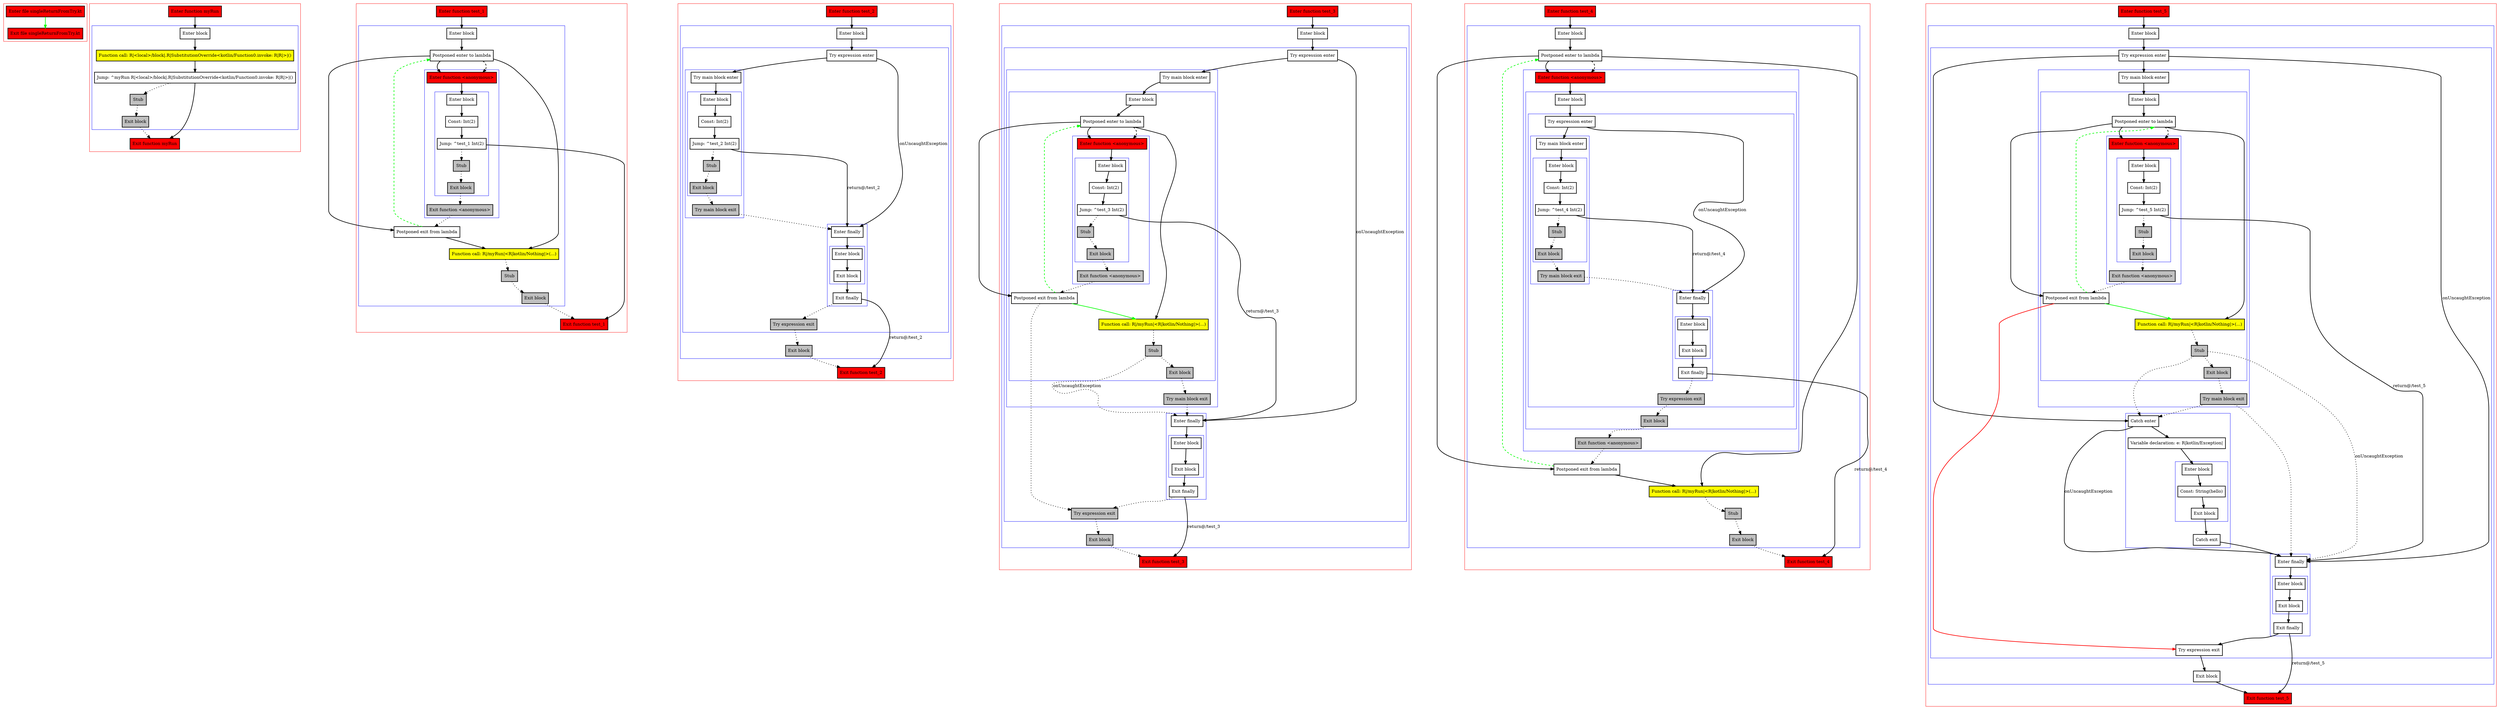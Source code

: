 digraph singleReturnFromTry_kt {
    graph [nodesep=3]
    node [shape=box penwidth=2]
    edge [penwidth=2]

    subgraph cluster_0 {
        color=red
        0 [label="Enter file singleReturnFromTry.kt" style="filled" fillcolor=red];
        1 [label="Exit file singleReturnFromTry.kt" style="filled" fillcolor=red];
    }
    0 -> {1} [color=green];

    subgraph cluster_1 {
        color=red
        2 [label="Enter function myRun" style="filled" fillcolor=red];
        subgraph cluster_2 {
            color=blue
            3 [label="Enter block"];
            4 [label="Function call: R|<local>/block|.R|SubstitutionOverride<kotlin/Function0.invoke: R|R|>|()" style="filled" fillcolor=yellow];
            5 [label="Jump: ^myRun R|<local>/block|.R|SubstitutionOverride<kotlin/Function0.invoke: R|R|>|()"];
            6 [label="Stub" style="filled" fillcolor=gray];
            7 [label="Exit block" style="filled" fillcolor=gray];
        }
        8 [label="Exit function myRun" style="filled" fillcolor=red];
    }
    2 -> {3};
    3 -> {4};
    4 -> {5};
    5 -> {8};
    5 -> {6} [style=dotted];
    6 -> {7} [style=dotted];
    7 -> {8} [style=dotted];

    subgraph cluster_3 {
        color=red
        9 [label="Enter function test_1" style="filled" fillcolor=red];
        subgraph cluster_4 {
            color=blue
            10 [label="Enter block"];
            11 [label="Postponed enter to lambda"];
            subgraph cluster_5 {
                color=blue
                12 [label="Enter function <anonymous>" style="filled" fillcolor=red];
                subgraph cluster_6 {
                    color=blue
                    13 [label="Enter block"];
                    14 [label="Const: Int(2)"];
                    15 [label="Jump: ^test_1 Int(2)"];
                    16 [label="Stub" style="filled" fillcolor=gray];
                    17 [label="Exit block" style="filled" fillcolor=gray];
                }
                18 [label="Exit function <anonymous>" style="filled" fillcolor=gray];
            }
            19 [label="Postponed exit from lambda"];
            20 [label="Function call: R|/myRun|<R|kotlin/Nothing|>(...)" style="filled" fillcolor=yellow];
            21 [label="Stub" style="filled" fillcolor=gray];
            22 [label="Exit block" style="filled" fillcolor=gray];
        }
        23 [label="Exit function test_1" style="filled" fillcolor=red];
    }
    9 -> {10};
    10 -> {11};
    11 -> {12 19 20};
    11 -> {12} [style=dashed];
    12 -> {13};
    13 -> {14};
    14 -> {15};
    15 -> {23};
    15 -> {16} [style=dotted];
    16 -> {17} [style=dotted];
    17 -> {18} [style=dotted];
    18 -> {19} [style=dotted];
    19 -> {20};
    19 -> {11} [color=green style=dashed];
    20 -> {21} [style=dotted];
    21 -> {22} [style=dotted];
    22 -> {23} [style=dotted];

    subgraph cluster_7 {
        color=red
        24 [label="Enter function test_2" style="filled" fillcolor=red];
        subgraph cluster_8 {
            color=blue
            25 [label="Enter block"];
            subgraph cluster_9 {
                color=blue
                26 [label="Try expression enter"];
                subgraph cluster_10 {
                    color=blue
                    27 [label="Try main block enter"];
                    subgraph cluster_11 {
                        color=blue
                        28 [label="Enter block"];
                        29 [label="Const: Int(2)"];
                        30 [label="Jump: ^test_2 Int(2)"];
                        31 [label="Stub" style="filled" fillcolor=gray];
                        32 [label="Exit block" style="filled" fillcolor=gray];
                    }
                    33 [label="Try main block exit" style="filled" fillcolor=gray];
                }
                subgraph cluster_12 {
                    color=blue
                    34 [label="Enter finally"];
                    subgraph cluster_13 {
                        color=blue
                        35 [label="Enter block"];
                        36 [label="Exit block"];
                    }
                    37 [label="Exit finally"];
                }
                38 [label="Try expression exit" style="filled" fillcolor=gray];
            }
            39 [label="Exit block" style="filled" fillcolor=gray];
        }
        40 [label="Exit function test_2" style="filled" fillcolor=red];
    }
    24 -> {25};
    25 -> {26};
    26 -> {27};
    26 -> {34} [label="onUncaughtException"];
    27 -> {28};
    28 -> {29};
    29 -> {30};
    30 -> {34} [label="return@/test_2"];
    30 -> {31} [style=dotted];
    31 -> {32} [style=dotted];
    32 -> {33} [style=dotted];
    33 -> {34} [style=dotted];
    34 -> {35};
    35 -> {36};
    36 -> {37};
    37 -> {40} [label="return@/test_2"];
    37 -> {38} [style=dotted];
    38 -> {39} [style=dotted];
    39 -> {40} [style=dotted];

    subgraph cluster_14 {
        color=red
        41 [label="Enter function test_3" style="filled" fillcolor=red];
        subgraph cluster_15 {
            color=blue
            42 [label="Enter block"];
            subgraph cluster_16 {
                color=blue
                43 [label="Try expression enter"];
                subgraph cluster_17 {
                    color=blue
                    44 [label="Try main block enter"];
                    subgraph cluster_18 {
                        color=blue
                        45 [label="Enter block"];
                        46 [label="Postponed enter to lambda"];
                        subgraph cluster_19 {
                            color=blue
                            47 [label="Enter function <anonymous>" style="filled" fillcolor=red];
                            subgraph cluster_20 {
                                color=blue
                                48 [label="Enter block"];
                                49 [label="Const: Int(2)"];
                                50 [label="Jump: ^test_3 Int(2)"];
                                51 [label="Stub" style="filled" fillcolor=gray];
                                52 [label="Exit block" style="filled" fillcolor=gray];
                            }
                            53 [label="Exit function <anonymous>" style="filled" fillcolor=gray];
                        }
                        54 [label="Postponed exit from lambda"];
                        55 [label="Function call: R|/myRun|<R|kotlin/Nothing|>(...)" style="filled" fillcolor=yellow];
                        56 [label="Stub" style="filled" fillcolor=gray];
                        57 [label="Exit block" style="filled" fillcolor=gray];
                    }
                    58 [label="Try main block exit" style="filled" fillcolor=gray];
                }
                subgraph cluster_21 {
                    color=blue
                    59 [label="Enter finally"];
                    subgraph cluster_22 {
                        color=blue
                        60 [label="Enter block"];
                        61 [label="Exit block"];
                    }
                    62 [label="Exit finally"];
                }
                63 [label="Try expression exit" style="filled" fillcolor=gray];
            }
            64 [label="Exit block" style="filled" fillcolor=gray];
        }
        65 [label="Exit function test_3" style="filled" fillcolor=red];
    }
    41 -> {42};
    42 -> {43};
    43 -> {44};
    43 -> {59} [label="onUncaughtException"];
    44 -> {45};
    45 -> {46};
    46 -> {47 54 55};
    46 -> {47} [style=dashed];
    47 -> {48};
    48 -> {49};
    49 -> {50};
    50 -> {59} [label="return@/test_3"];
    50 -> {51} [style=dotted];
    51 -> {52} [style=dotted];
    52 -> {53} [style=dotted];
    53 -> {54} [style=dotted];
    54 -> {46} [color=green style=dashed];
    54 -> {55} [color=green];
    54 -> {63} [style=dotted];
    55 -> {56} [style=dotted];
    56 -> {59} [style=dotted label="onUncaughtException"];
    56 -> {57} [style=dotted];
    57 -> {58} [style=dotted];
    58 -> {59} [style=dotted];
    59 -> {60};
    60 -> {61};
    61 -> {62};
    62 -> {65} [label="return@/test_3"];
    62 -> {63} [style=dotted];
    63 -> {64} [style=dotted];
    64 -> {65} [style=dotted];

    subgraph cluster_23 {
        color=red
        66 [label="Enter function test_4" style="filled" fillcolor=red];
        subgraph cluster_24 {
            color=blue
            67 [label="Enter block"];
            68 [label="Postponed enter to lambda"];
            subgraph cluster_25 {
                color=blue
                69 [label="Enter function <anonymous>" style="filled" fillcolor=red];
                subgraph cluster_26 {
                    color=blue
                    70 [label="Enter block"];
                    subgraph cluster_27 {
                        color=blue
                        71 [label="Try expression enter"];
                        subgraph cluster_28 {
                            color=blue
                            72 [label="Try main block enter"];
                            subgraph cluster_29 {
                                color=blue
                                73 [label="Enter block"];
                                74 [label="Const: Int(2)"];
                                75 [label="Jump: ^test_4 Int(2)"];
                                76 [label="Stub" style="filled" fillcolor=gray];
                                77 [label="Exit block" style="filled" fillcolor=gray];
                            }
                            78 [label="Try main block exit" style="filled" fillcolor=gray];
                        }
                        subgraph cluster_30 {
                            color=blue
                            79 [label="Enter finally"];
                            subgraph cluster_31 {
                                color=blue
                                80 [label="Enter block"];
                                81 [label="Exit block"];
                            }
                            82 [label="Exit finally"];
                        }
                        83 [label="Try expression exit" style="filled" fillcolor=gray];
                    }
                    84 [label="Exit block" style="filled" fillcolor=gray];
                }
                85 [label="Exit function <anonymous>" style="filled" fillcolor=gray];
            }
            86 [label="Postponed exit from lambda"];
            87 [label="Function call: R|/myRun|<R|kotlin/Nothing|>(...)" style="filled" fillcolor=yellow];
            88 [label="Stub" style="filled" fillcolor=gray];
            89 [label="Exit block" style="filled" fillcolor=gray];
        }
        90 [label="Exit function test_4" style="filled" fillcolor=red];
    }
    66 -> {67};
    67 -> {68};
    68 -> {69 86 87};
    68 -> {69} [style=dashed];
    69 -> {70};
    70 -> {71};
    71 -> {72};
    71 -> {79} [label="onUncaughtException"];
    72 -> {73};
    73 -> {74};
    74 -> {75};
    75 -> {79} [label="return@/test_4"];
    75 -> {76} [style=dotted];
    76 -> {77} [style=dotted];
    77 -> {78} [style=dotted];
    78 -> {79} [style=dotted];
    79 -> {80};
    80 -> {81};
    81 -> {82};
    82 -> {90} [label="return@/test_4"];
    82 -> {83} [style=dotted];
    83 -> {84} [style=dotted];
    84 -> {85} [style=dotted];
    85 -> {86} [style=dotted];
    86 -> {87};
    86 -> {68} [color=green style=dashed];
    87 -> {88} [style=dotted];
    88 -> {89} [style=dotted];
    89 -> {90} [style=dotted];

    subgraph cluster_32 {
        color=red
        91 [label="Enter function test_5" style="filled" fillcolor=red];
        subgraph cluster_33 {
            color=blue
            92 [label="Enter block"];
            subgraph cluster_34 {
                color=blue
                93 [label="Try expression enter"];
                subgraph cluster_35 {
                    color=blue
                    94 [label="Try main block enter"];
                    subgraph cluster_36 {
                        color=blue
                        95 [label="Enter block"];
                        96 [label="Postponed enter to lambda"];
                        subgraph cluster_37 {
                            color=blue
                            97 [label="Enter function <anonymous>" style="filled" fillcolor=red];
                            subgraph cluster_38 {
                                color=blue
                                98 [label="Enter block"];
                                99 [label="Const: Int(2)"];
                                100 [label="Jump: ^test_5 Int(2)"];
                                101 [label="Stub" style="filled" fillcolor=gray];
                                102 [label="Exit block" style="filled" fillcolor=gray];
                            }
                            103 [label="Exit function <anonymous>" style="filled" fillcolor=gray];
                        }
                        104 [label="Postponed exit from lambda"];
                        105 [label="Function call: R|/myRun|<R|kotlin/Nothing|>(...)" style="filled" fillcolor=yellow];
                        106 [label="Stub" style="filled" fillcolor=gray];
                        107 [label="Exit block" style="filled" fillcolor=gray];
                    }
                    108 [label="Try main block exit" style="filled" fillcolor=gray];
                }
                subgraph cluster_39 {
                    color=blue
                    109 [label="Catch enter"];
                    110 [label="Variable declaration: e: R|kotlin/Exception|"];
                    subgraph cluster_40 {
                        color=blue
                        111 [label="Enter block"];
                        112 [label="Const: String(hello)"];
                        113 [label="Exit block"];
                    }
                    114 [label="Catch exit"];
                }
                subgraph cluster_41 {
                    color=blue
                    115 [label="Enter finally"];
                    subgraph cluster_42 {
                        color=blue
                        116 [label="Enter block"];
                        117 [label="Exit block"];
                    }
                    118 [label="Exit finally"];
                }
                119 [label="Try expression exit"];
            }
            120 [label="Exit block"];
        }
        121 [label="Exit function test_5" style="filled" fillcolor=red];
    }
    91 -> {92};
    92 -> {93};
    93 -> {94 109};
    93 -> {115} [label="onUncaughtException"];
    94 -> {95};
    95 -> {96};
    96 -> {97 104 105};
    96 -> {97} [style=dashed];
    97 -> {98};
    98 -> {99};
    99 -> {100};
    100 -> {115} [label="return@/test_5"];
    100 -> {101} [style=dotted];
    101 -> {102} [style=dotted];
    102 -> {103} [style=dotted];
    103 -> {104} [style=dotted];
    104 -> {96} [color=green style=dashed];
    104 -> {105} [color=green];
    104 -> {119} [color=red];
    105 -> {106} [style=dotted];
    106 -> {115} [style=dotted label="onUncaughtException"];
    106 -> {107 109} [style=dotted];
    107 -> {108} [style=dotted];
    108 -> {109 115} [style=dotted];
    109 -> {110};
    109 -> {115} [label="onUncaughtException"];
    110 -> {111};
    111 -> {112};
    112 -> {113};
    113 -> {114};
    114 -> {115};
    115 -> {116};
    116 -> {117};
    117 -> {118};
    118 -> {119};
    118 -> {121} [label="return@/test_5"];
    119 -> {120};
    120 -> {121};

}
